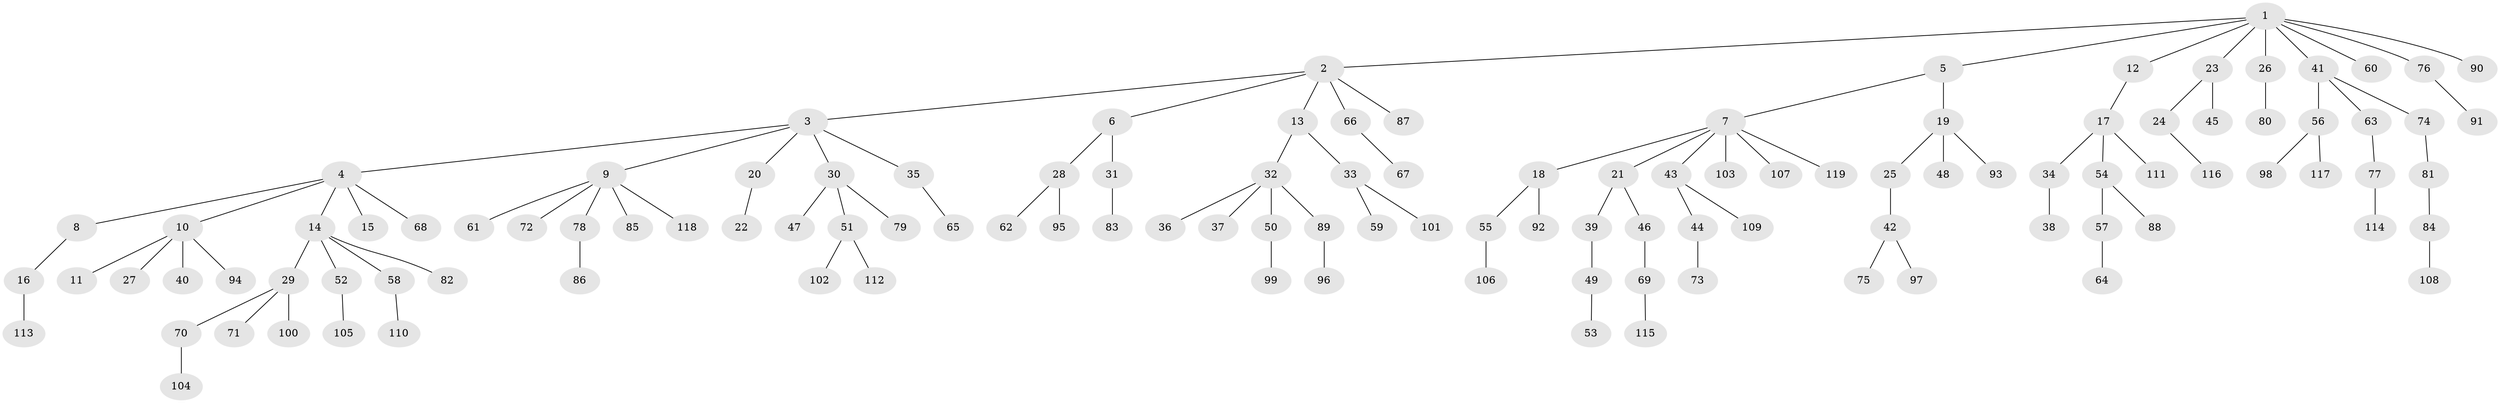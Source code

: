 // coarse degree distribution, {1: 0.9148936170212766, 2: 0.06382978723404255, 43: 0.02127659574468085}
// Generated by graph-tools (version 1.1) at 2025/56/03/04/25 21:56:14]
// undirected, 119 vertices, 118 edges
graph export_dot {
graph [start="1"]
  node [color=gray90,style=filled];
  1;
  2;
  3;
  4;
  5;
  6;
  7;
  8;
  9;
  10;
  11;
  12;
  13;
  14;
  15;
  16;
  17;
  18;
  19;
  20;
  21;
  22;
  23;
  24;
  25;
  26;
  27;
  28;
  29;
  30;
  31;
  32;
  33;
  34;
  35;
  36;
  37;
  38;
  39;
  40;
  41;
  42;
  43;
  44;
  45;
  46;
  47;
  48;
  49;
  50;
  51;
  52;
  53;
  54;
  55;
  56;
  57;
  58;
  59;
  60;
  61;
  62;
  63;
  64;
  65;
  66;
  67;
  68;
  69;
  70;
  71;
  72;
  73;
  74;
  75;
  76;
  77;
  78;
  79;
  80;
  81;
  82;
  83;
  84;
  85;
  86;
  87;
  88;
  89;
  90;
  91;
  92;
  93;
  94;
  95;
  96;
  97;
  98;
  99;
  100;
  101;
  102;
  103;
  104;
  105;
  106;
  107;
  108;
  109;
  110;
  111;
  112;
  113;
  114;
  115;
  116;
  117;
  118;
  119;
  1 -- 2;
  1 -- 5;
  1 -- 12;
  1 -- 23;
  1 -- 26;
  1 -- 41;
  1 -- 60;
  1 -- 76;
  1 -- 90;
  2 -- 3;
  2 -- 6;
  2 -- 13;
  2 -- 66;
  2 -- 87;
  3 -- 4;
  3 -- 9;
  3 -- 20;
  3 -- 30;
  3 -- 35;
  4 -- 8;
  4 -- 10;
  4 -- 14;
  4 -- 15;
  4 -- 68;
  5 -- 7;
  5 -- 19;
  6 -- 28;
  6 -- 31;
  7 -- 18;
  7 -- 21;
  7 -- 43;
  7 -- 103;
  7 -- 107;
  7 -- 119;
  8 -- 16;
  9 -- 61;
  9 -- 72;
  9 -- 78;
  9 -- 85;
  9 -- 118;
  10 -- 11;
  10 -- 27;
  10 -- 40;
  10 -- 94;
  12 -- 17;
  13 -- 32;
  13 -- 33;
  14 -- 29;
  14 -- 52;
  14 -- 58;
  14 -- 82;
  16 -- 113;
  17 -- 34;
  17 -- 54;
  17 -- 111;
  18 -- 55;
  18 -- 92;
  19 -- 25;
  19 -- 48;
  19 -- 93;
  20 -- 22;
  21 -- 39;
  21 -- 46;
  23 -- 24;
  23 -- 45;
  24 -- 116;
  25 -- 42;
  26 -- 80;
  28 -- 62;
  28 -- 95;
  29 -- 70;
  29 -- 71;
  29 -- 100;
  30 -- 47;
  30 -- 51;
  30 -- 79;
  31 -- 83;
  32 -- 36;
  32 -- 37;
  32 -- 50;
  32 -- 89;
  33 -- 59;
  33 -- 101;
  34 -- 38;
  35 -- 65;
  39 -- 49;
  41 -- 56;
  41 -- 63;
  41 -- 74;
  42 -- 75;
  42 -- 97;
  43 -- 44;
  43 -- 109;
  44 -- 73;
  46 -- 69;
  49 -- 53;
  50 -- 99;
  51 -- 102;
  51 -- 112;
  52 -- 105;
  54 -- 57;
  54 -- 88;
  55 -- 106;
  56 -- 98;
  56 -- 117;
  57 -- 64;
  58 -- 110;
  63 -- 77;
  66 -- 67;
  69 -- 115;
  70 -- 104;
  74 -- 81;
  76 -- 91;
  77 -- 114;
  78 -- 86;
  81 -- 84;
  84 -- 108;
  89 -- 96;
}
